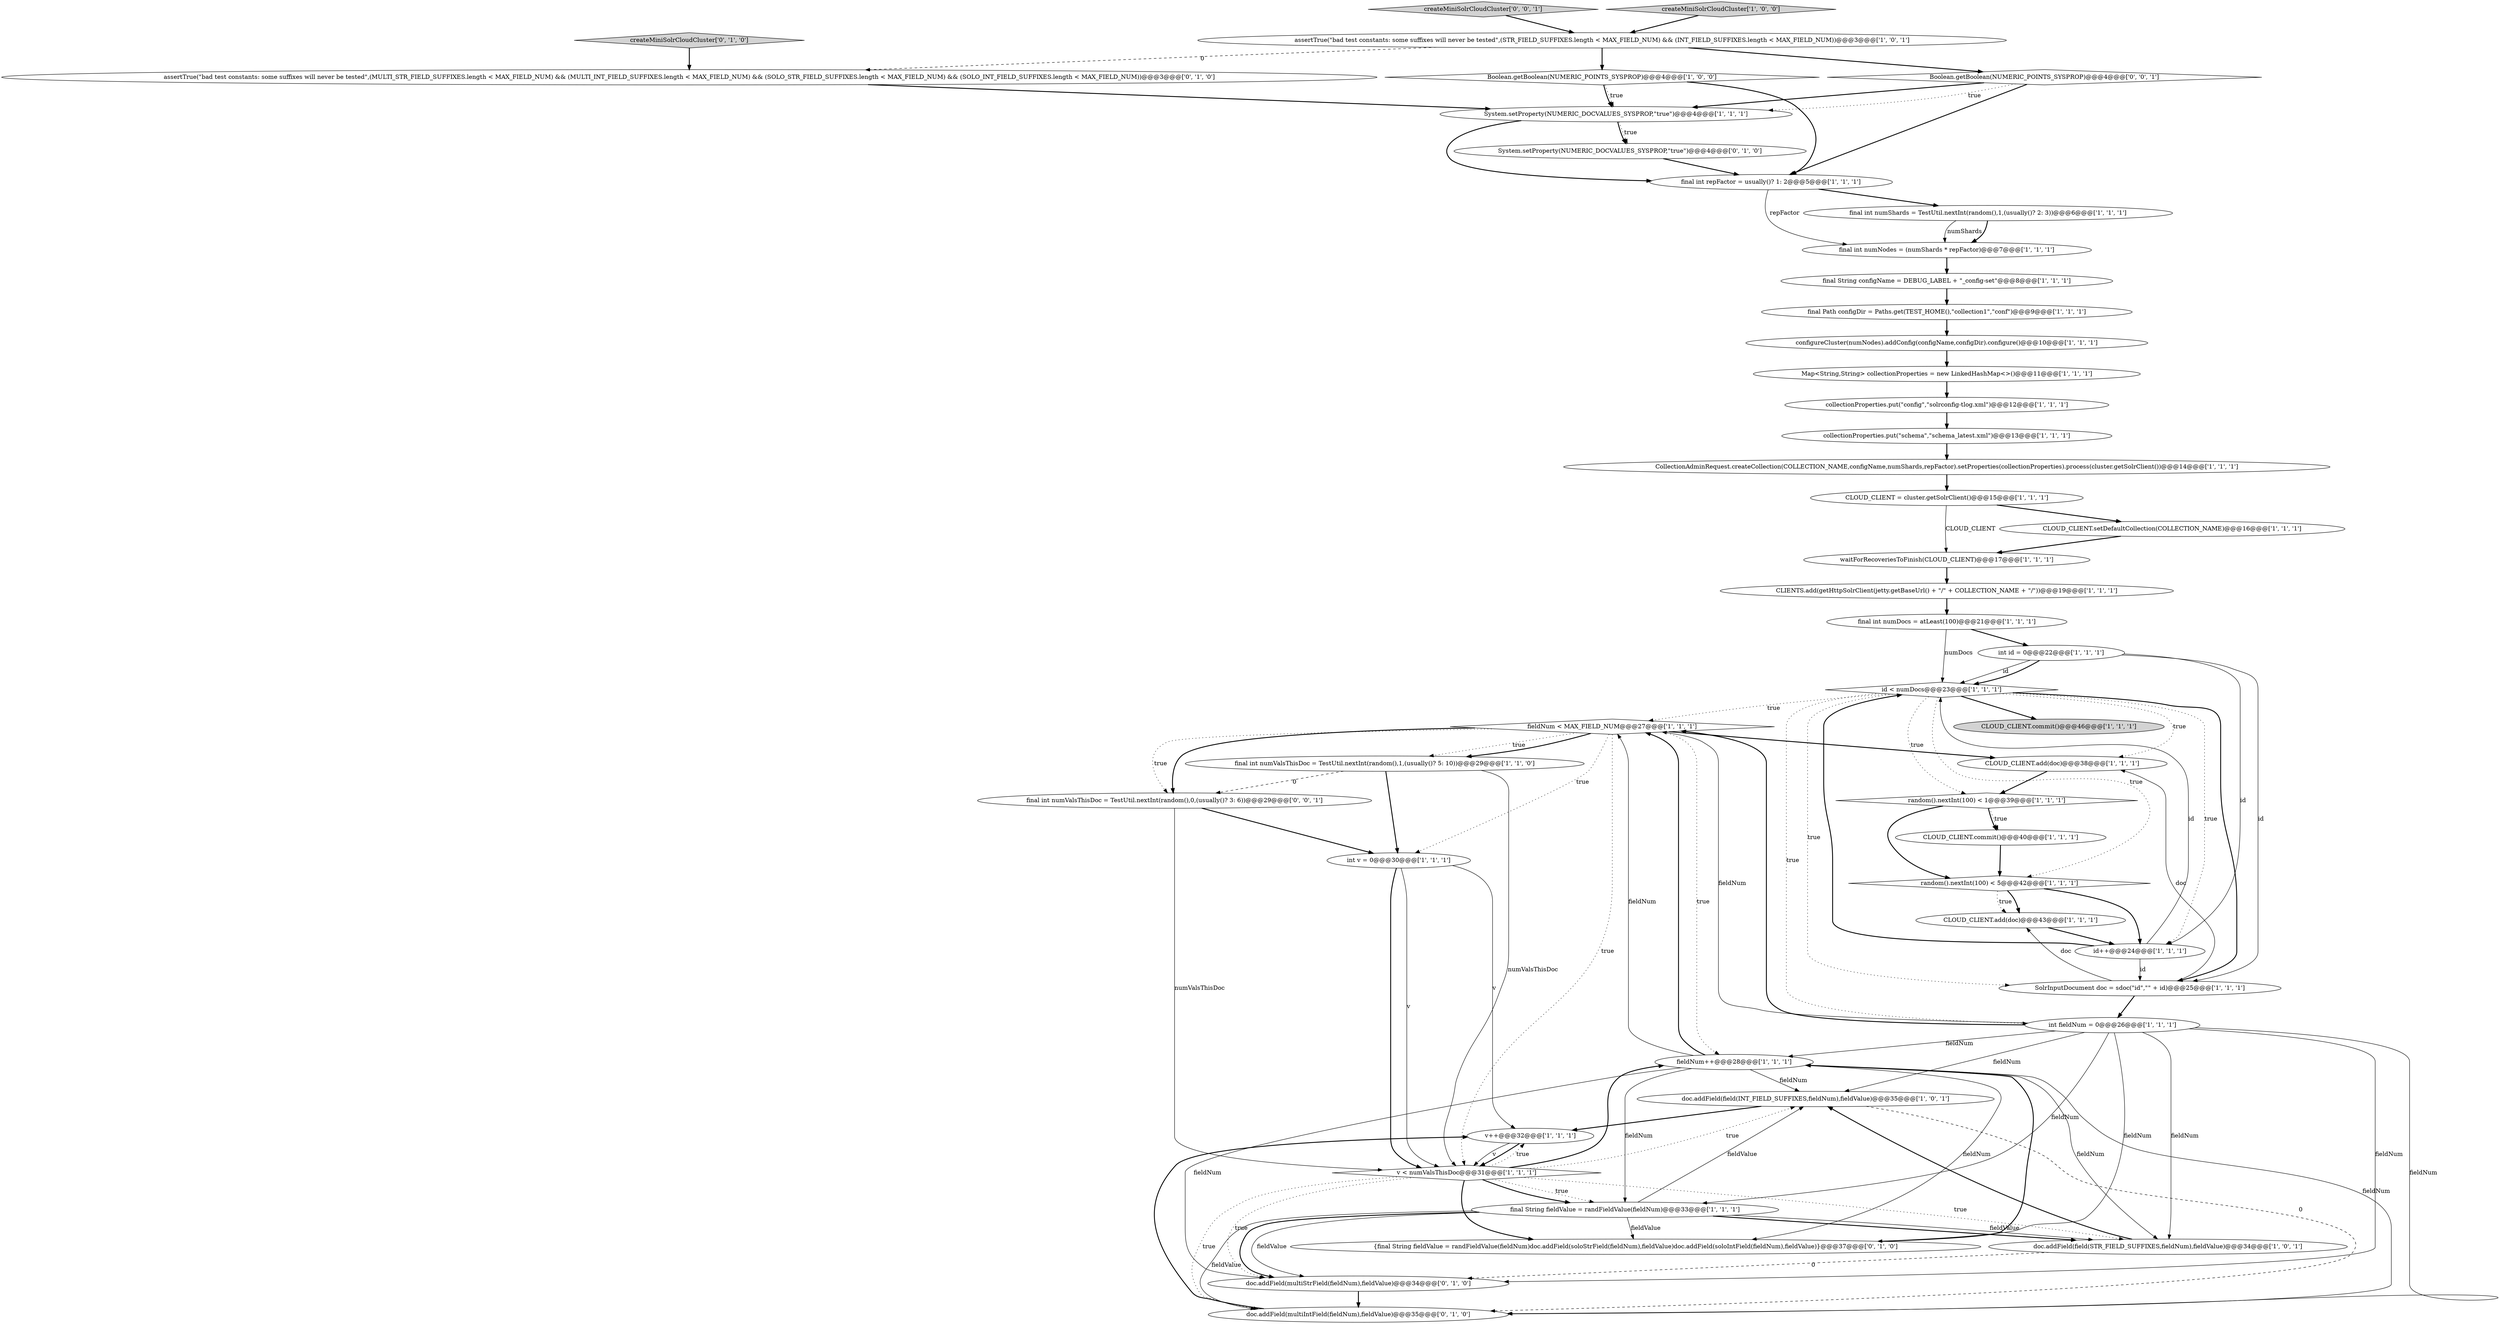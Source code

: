 digraph {
2 [style = filled, label = "final int numNodes = (numShards * repFactor)@@@7@@@['1', '1', '1']", fillcolor = white, shape = ellipse image = "AAA0AAABBB1BBB"];
35 [style = filled, label = "final int numDocs = atLeast(100)@@@21@@@['1', '1', '1']", fillcolor = white, shape = ellipse image = "AAA0AAABBB1BBB"];
5 [style = filled, label = "doc.addField(field(INT_FIELD_SUFFIXES,fieldNum),fieldValue)@@@35@@@['1', '0', '1']", fillcolor = white, shape = ellipse image = "AAA0AAABBB1BBB"];
0 [style = filled, label = "fieldNum < MAX_FIELD_NUM@@@27@@@['1', '1', '1']", fillcolor = white, shape = diamond image = "AAA0AAABBB1BBB"];
8 [style = filled, label = "CLOUD_CLIENT = cluster.getSolrClient()@@@15@@@['1', '1', '1']", fillcolor = white, shape = ellipse image = "AAA0AAABBB1BBB"];
27 [style = filled, label = "fieldNum++@@@28@@@['1', '1', '1']", fillcolor = white, shape = ellipse image = "AAA0AAABBB1BBB"];
25 [style = filled, label = "random().nextInt(100) < 5@@@42@@@['1', '1', '1']", fillcolor = white, shape = diamond image = "AAA0AAABBB1BBB"];
16 [style = filled, label = "int v = 0@@@30@@@['1', '1', '1']", fillcolor = white, shape = ellipse image = "AAA0AAABBB1BBB"];
47 [style = filled, label = "Boolean.getBoolean(NUMERIC_POINTS_SYSPROP)@@@4@@@['0', '0', '1']", fillcolor = white, shape = diamond image = "AAA0AAABBB3BBB"];
9 [style = filled, label = "random().nextInt(100) < 1@@@39@@@['1', '1', '1']", fillcolor = white, shape = diamond image = "AAA0AAABBB1BBB"];
29 [style = filled, label = "int id = 0@@@22@@@['1', '1', '1']", fillcolor = white, shape = ellipse image = "AAA0AAABBB1BBB"];
28 [style = filled, label = "collectionProperties.put(\"config\",\"solrconfig-tlog.xml\")@@@12@@@['1', '1', '1']", fillcolor = white, shape = ellipse image = "AAA0AAABBB1BBB"];
33 [style = filled, label = "configureCluster(numNodes).addConfig(configName,configDir).configure()@@@10@@@['1', '1', '1']", fillcolor = white, shape = ellipse image = "AAA0AAABBB1BBB"];
4 [style = filled, label = "v++@@@32@@@['1', '1', '1']", fillcolor = white, shape = ellipse image = "AAA0AAABBB1BBB"];
10 [style = filled, label = "CLOUD_CLIENT.add(doc)@@@38@@@['1', '1', '1']", fillcolor = white, shape = ellipse image = "AAA0AAABBB1BBB"];
13 [style = filled, label = "v < numValsThisDoc@@@31@@@['1', '1', '1']", fillcolor = white, shape = diamond image = "AAA0AAABBB1BBB"];
6 [style = filled, label = "final int repFactor = usually()? 1: 2@@@5@@@['1', '1', '1']", fillcolor = white, shape = ellipse image = "AAA0AAABBB1BBB"];
26 [style = filled, label = "collectionProperties.put(\"schema\",\"schema_latest.xml\")@@@13@@@['1', '1', '1']", fillcolor = white, shape = ellipse image = "AAA0AAABBB1BBB"];
3 [style = filled, label = "CLOUD_CLIENT.commit()@@@40@@@['1', '1', '1']", fillcolor = white, shape = ellipse image = "AAA0AAABBB1BBB"];
42 [style = filled, label = "System.setProperty(NUMERIC_DOCVALUES_SYSPROP,\"true\")@@@4@@@['0', '1', '0']", fillcolor = white, shape = ellipse image = "AAA0AAABBB2BBB"];
11 [style = filled, label = "final String configName = DEBUG_LABEL + \"_config-set\"@@@8@@@['1', '1', '1']", fillcolor = white, shape = ellipse image = "AAA0AAABBB1BBB"];
24 [style = filled, label = "CLOUD_CLIENT.add(doc)@@@43@@@['1', '1', '1']", fillcolor = white, shape = ellipse image = "AAA0AAABBB1BBB"];
36 [style = filled, label = "System.setProperty(NUMERIC_DOCVALUES_SYSPROP,\"true\")@@@4@@@['1', '1', '1']", fillcolor = white, shape = ellipse image = "AAA0AAABBB1BBB"];
46 [style = filled, label = "createMiniSolrCloudCluster['0', '0', '1']", fillcolor = lightgray, shape = diamond image = "AAA0AAABBB3BBB"];
14 [style = filled, label = "doc.addField(field(STR_FIELD_SUFFIXES,fieldNum),fieldValue)@@@34@@@['1', '0', '1']", fillcolor = white, shape = ellipse image = "AAA0AAABBB1BBB"];
30 [style = filled, label = "id < numDocs@@@23@@@['1', '1', '1']", fillcolor = white, shape = diamond image = "AAA0AAABBB1BBB"];
1 [style = filled, label = "Map<String,String> collectionProperties = new LinkedHashMap<>()@@@11@@@['1', '1', '1']", fillcolor = white, shape = ellipse image = "AAA0AAABBB1BBB"];
39 [style = filled, label = "createMiniSolrCloudCluster['0', '1', '0']", fillcolor = lightgray, shape = diamond image = "AAA0AAABBB2BBB"];
34 [style = filled, label = "waitForRecoveriesToFinish(CLOUD_CLIENT)@@@17@@@['1', '1', '1']", fillcolor = white, shape = ellipse image = "AAA0AAABBB1BBB"];
15 [style = filled, label = "Boolean.getBoolean(NUMERIC_POINTS_SYSPROP)@@@4@@@['1', '0', '0']", fillcolor = white, shape = diamond image = "AAA0AAABBB1BBB"];
23 [style = filled, label = "CollectionAdminRequest.createCollection(COLLECTION_NAME,configName,numShards,repFactor).setProperties(collectionProperties).process(cluster.getSolrClient())@@@14@@@['1', '1', '1']", fillcolor = white, shape = ellipse image = "AAA0AAABBB1BBB"];
45 [style = filled, label = "final int numValsThisDoc = TestUtil.nextInt(random(),0,(usually()? 3: 6))@@@29@@@['0', '0', '1']", fillcolor = white, shape = ellipse image = "AAA0AAABBB3BBB"];
37 [style = filled, label = "final int numValsThisDoc = TestUtil.nextInt(random(),1,(usually()? 5: 10))@@@29@@@['1', '1', '0']", fillcolor = white, shape = ellipse image = "AAA0AAABBB1BBB"];
32 [style = filled, label = "CLIENTS.add(getHttpSolrClient(jetty.getBaseUrl() + \"/\" + COLLECTION_NAME + \"/\"))@@@19@@@['1', '1', '1']", fillcolor = white, shape = ellipse image = "AAA0AAABBB1BBB"];
43 [style = filled, label = "doc.addField(multiStrField(fieldNum),fieldValue)@@@34@@@['0', '1', '0']", fillcolor = white, shape = ellipse image = "AAA1AAABBB2BBB"];
22 [style = filled, label = "final Path configDir = Paths.get(TEST_HOME(),\"collection1\",\"conf\")@@@9@@@['1', '1', '1']", fillcolor = white, shape = ellipse image = "AAA0AAABBB1BBB"];
31 [style = filled, label = "int fieldNum = 0@@@26@@@['1', '1', '1']", fillcolor = white, shape = ellipse image = "AAA0AAABBB1BBB"];
44 [style = filled, label = "{final String fieldValue = randFieldValue(fieldNum)doc.addField(soloStrField(fieldNum),fieldValue)doc.addField(soloIntField(fieldNum),fieldValue)}@@@37@@@['0', '1', '0']", fillcolor = white, shape = ellipse image = "AAA1AAABBB2BBB"];
21 [style = filled, label = "final int numShards = TestUtil.nextInt(random(),1,(usually()? 2: 3))@@@6@@@['1', '1', '1']", fillcolor = white, shape = ellipse image = "AAA0AAABBB1BBB"];
40 [style = filled, label = "assertTrue(\"bad test constants: some suffixes will never be tested\",(MULTI_STR_FIELD_SUFFIXES.length < MAX_FIELD_NUM) && (MULTI_INT_FIELD_SUFFIXES.length < MAX_FIELD_NUM) && (SOLO_STR_FIELD_SUFFIXES.length < MAX_FIELD_NUM) && (SOLO_INT_FIELD_SUFFIXES.length < MAX_FIELD_NUM))@@@3@@@['0', '1', '0']", fillcolor = white, shape = ellipse image = "AAA1AAABBB2BBB"];
7 [style = filled, label = "id++@@@24@@@['1', '1', '1']", fillcolor = white, shape = ellipse image = "AAA0AAABBB1BBB"];
12 [style = filled, label = "createMiniSolrCloudCluster['1', '0', '0']", fillcolor = lightgray, shape = diamond image = "AAA0AAABBB1BBB"];
19 [style = filled, label = "assertTrue(\"bad test constants: some suffixes will never be tested\",(STR_FIELD_SUFFIXES.length < MAX_FIELD_NUM) && (INT_FIELD_SUFFIXES.length < MAX_FIELD_NUM))@@@3@@@['1', '0', '1']", fillcolor = white, shape = ellipse image = "AAA0AAABBB1BBB"];
17 [style = filled, label = "CLOUD_CLIENT.commit()@@@46@@@['1', '1', '1']", fillcolor = lightgray, shape = ellipse image = "AAA0AAABBB1BBB"];
38 [style = filled, label = "final String fieldValue = randFieldValue(fieldNum)@@@33@@@['1', '1', '1']", fillcolor = white, shape = ellipse image = "AAA0AAABBB1BBB"];
20 [style = filled, label = "CLOUD_CLIENT.setDefaultCollection(COLLECTION_NAME)@@@16@@@['1', '1', '1']", fillcolor = white, shape = ellipse image = "AAA0AAABBB1BBB"];
41 [style = filled, label = "doc.addField(multiIntField(fieldNum),fieldValue)@@@35@@@['0', '1', '0']", fillcolor = white, shape = ellipse image = "AAA1AAABBB2BBB"];
18 [style = filled, label = "SolrInputDocument doc = sdoc(\"id\",\"\" + id)@@@25@@@['1', '1', '1']", fillcolor = white, shape = ellipse image = "AAA0AAABBB1BBB"];
11->22 [style = bold, label=""];
36->42 [style = bold, label=""];
19->40 [style = dashed, label="0"];
0->37 [style = dotted, label="true"];
22->33 [style = bold, label=""];
28->26 [style = bold, label=""];
0->13 [style = dotted, label="true"];
16->13 [style = bold, label=""];
0->45 [style = dotted, label="true"];
14->43 [style = dashed, label="0"];
15->6 [style = bold, label=""];
13->38 [style = bold, label=""];
45->16 [style = bold, label=""];
43->41 [style = bold, label=""];
6->21 [style = bold, label=""];
16->13 [style = solid, label="v"];
45->13 [style = solid, label="numValsThisDoc"];
41->4 [style = bold, label=""];
13->38 [style = dotted, label="true"];
30->31 [style = dotted, label="true"];
31->41 [style = solid, label="fieldNum"];
21->2 [style = solid, label="numShards"];
4->13 [style = solid, label="v"];
3->25 [style = bold, label=""];
26->23 [style = bold, label=""];
9->25 [style = bold, label=""];
8->20 [style = bold, label=""];
37->16 [style = bold, label=""];
27->38 [style = solid, label="fieldNum"];
31->44 [style = solid, label="fieldNum"];
14->5 [style = bold, label=""];
0->16 [style = dotted, label="true"];
13->4 [style = dotted, label="true"];
24->7 [style = bold, label=""];
30->10 [style = dotted, label="true"];
47->36 [style = dotted, label="true"];
31->5 [style = solid, label="fieldNum"];
36->6 [style = bold, label=""];
13->43 [style = dotted, label="true"];
47->36 [style = bold, label=""];
38->44 [style = solid, label="fieldValue"];
13->44 [style = bold, label=""];
38->43 [style = bold, label=""];
30->18 [style = dotted, label="true"];
13->27 [style = bold, label=""];
46->19 [style = bold, label=""];
27->14 [style = solid, label="fieldNum"];
15->36 [style = bold, label=""];
44->27 [style = bold, label=""];
12->19 [style = bold, label=""];
6->2 [style = solid, label="repFactor"];
27->5 [style = solid, label="fieldNum"];
18->31 [style = bold, label=""];
29->30 [style = solid, label="id"];
30->17 [style = bold, label=""];
13->14 [style = dotted, label="true"];
13->41 [style = dotted, label="true"];
18->24 [style = solid, label="doc"];
36->42 [style = dotted, label="true"];
38->5 [style = solid, label="fieldValue"];
30->18 [style = bold, label=""];
1->28 [style = bold, label=""];
47->6 [style = bold, label=""];
31->43 [style = solid, label="fieldNum"];
0->45 [style = bold, label=""];
18->10 [style = solid, label="doc"];
37->13 [style = solid, label="numValsThisDoc"];
5->4 [style = bold, label=""];
42->6 [style = bold, label=""];
19->47 [style = bold, label=""];
31->38 [style = solid, label="fieldNum"];
30->25 [style = dotted, label="true"];
15->36 [style = dotted, label="true"];
27->44 [style = solid, label="fieldNum"];
30->7 [style = dotted, label="true"];
27->41 [style = solid, label="fieldNum"];
30->0 [style = dotted, label="true"];
4->13 [style = bold, label=""];
8->34 [style = solid, label="CLOUD_CLIENT"];
30->9 [style = dotted, label="true"];
29->7 [style = solid, label="id"];
27->0 [style = solid, label="fieldNum"];
16->4 [style = solid, label="v"];
31->0 [style = solid, label="fieldNum"];
20->34 [style = bold, label=""];
29->30 [style = bold, label=""];
0->37 [style = bold, label=""];
38->43 [style = solid, label="fieldValue"];
38->14 [style = bold, label=""];
2->11 [style = bold, label=""];
10->9 [style = bold, label=""];
40->36 [style = bold, label=""];
5->41 [style = dashed, label="0"];
25->24 [style = bold, label=""];
25->7 [style = bold, label=""];
35->30 [style = solid, label="numDocs"];
27->0 [style = bold, label=""];
9->3 [style = bold, label=""];
38->41 [style = solid, label="fieldValue"];
19->15 [style = bold, label=""];
38->14 [style = solid, label="fieldValue"];
27->43 [style = solid, label="fieldNum"];
34->32 [style = bold, label=""];
21->2 [style = bold, label=""];
0->10 [style = bold, label=""];
7->18 [style = solid, label="id"];
29->18 [style = solid, label="id"];
32->35 [style = bold, label=""];
23->8 [style = bold, label=""];
25->24 [style = dotted, label="true"];
0->27 [style = dotted, label="true"];
35->29 [style = bold, label=""];
9->3 [style = dotted, label="true"];
39->40 [style = bold, label=""];
13->5 [style = dotted, label="true"];
7->30 [style = solid, label="id"];
31->27 [style = solid, label="fieldNum"];
31->14 [style = solid, label="fieldNum"];
37->45 [style = dashed, label="0"];
7->30 [style = bold, label=""];
31->0 [style = bold, label=""];
33->1 [style = bold, label=""];
}
